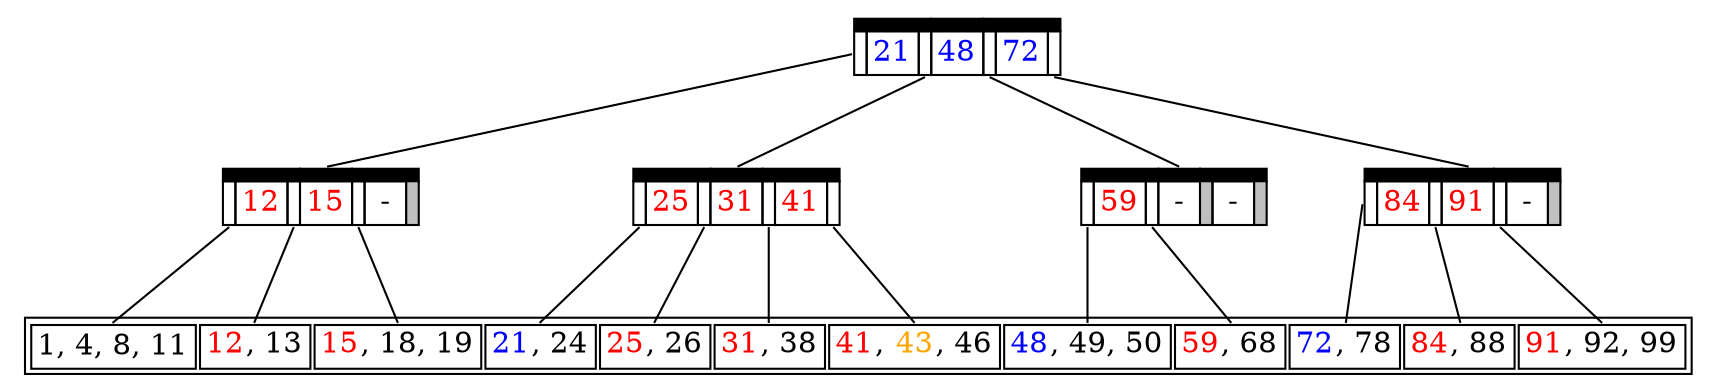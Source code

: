 graph G {
    rankdir=TD;
    splines=false;
    node [shape=plaintext];

    node0 [label=<<TABLE BORDER="0" CELLBORDER="1" CELLSPACING="0">
        <TR><TD HEIGHT="0.5"  BORDER="1" COLSPAN="3" BGCOLOR="black"></TD><TD HEIGHT="0.5"  BORDER="1" COLSPAN="1" BGCOLOR="black" PORT="H"></TD><TD HEIGHT="0.5"  BORDER="1" COLSPAN="3" BGCOLOR="black"></TD></TR>
        <TR>
            <TD ALIGN="CENTER" PORT="f0"></TD>
            <TD ALIGN="CENTER" WIDTH="20"><FONT COLOR="blue">21</FONT></TD>
            <TD ALIGN="CENTER" PORT="f1"></TD>
            <TD ALIGN="CENTER" WIDTH="20"><FONT COLOR="blue">48</FONT></TD>
            <TD ALIGN="CENTER" PORT="f2"></TD>
            <TD ALIGN="CENTER" WIDTH="20"><FONT COLOR="blue">72</FONT></TD>
            <TD ALIGN="CENTER" PORT="f3"></TD>
        </TR>
    </TABLE>>];

    node1 [label=<<TABLE BORDER="0" CELLBORDER="1" CELLSPACING="0">
        <TR><TD HEIGHT="0.5"  BORDER="1" COLSPAN="3" BGCOLOR="black"></TD><TD HEIGHT="0.5"  BORDER="1" COLSPAN="1" BGCOLOR="black" PORT="H"></TD><TD HEIGHT="0.5"  BORDER="1" COLSPAN="3" BGCOLOR="black"></TD></TR>
        <TR>
            <TD ALIGN="CENTER" PORT="f0"></TD>
            <TD ALIGN="CENTER" WIDTH="20"><FONT COLOR="red">12</FONT></TD>
            <TD ALIGN="CENTER" PORT="f1"></TD>
            <TD ALIGN="CENTER" WIDTH="20"><FONT COLOR="red">15</FONT></TD>
            <TD ALIGN="CENTER" PORT="f2"></TD>
            <TD ALIGN="CENTER" WIDTH="20">-</TD>
            <TD ALIGN="CENTER" PORT="f3" BGCOLOR="grey"></TD>
        </TR>
    </TABLE>>];

    node2 [label=<<TABLE BORDER="0" CELLBORDER="1" CELLSPACING="0">
        <TR><TD HEIGHT="0.5"  BORDER="1" COLSPAN="3" BGCOLOR="black"></TD><TD HEIGHT="0.5"  BORDER="1" COLSPAN="1" BGCOLOR="black" PORT="H"></TD><TD HEIGHT="0.5"  BORDER="1" COLSPAN="3" BGCOLOR="black"></TD></TR>
        <TR>
            <TD ALIGN="CENTER" PORT="f0"></TD>
            <TD ALIGN="CENTER" WIDTH="20"><FONT COLOR="red">25</FONT></TD>
            <TD ALIGN="CENTER" PORT="f1"></TD>
            <TD ALIGN="CENTER" WIDTH="20"><FONT COLOR="red">31</FONT></TD>
            <TD ALIGN="CENTER" PORT="f2"></TD>
            <TD ALIGN="CENTER" WIDTH="20"><FONT COLOR="red">41</FONT></TD>
            <TD ALIGN="CENTER" PORT="f3"></TD>
        </TR>
    </TABLE>>];

    node3 [label=<<TABLE BORDER="0" CELLBORDER="1" CELLSPACING="0">
        <TR><TD HEIGHT="0.5"  BORDER="1" COLSPAN="3" BGCOLOR="black"></TD><TD HEIGHT="0.5"  BORDER="1" COLSPAN="1" BGCOLOR="black" PORT="H"></TD><TD HEIGHT="0.5"  BORDER="1" COLSPAN="3" BGCOLOR="black"></TD></TR>
        <TR>
            <TD ALIGN="CENTER" PORT="f0"></TD>
            <TD ALIGN="CENTER" WIDTH="20"><FONT COLOR="red">59</FONT></TD>
            <TD ALIGN="CENTER" PORT="f1"></TD>
            <TD ALIGN="CENTER" WIDTH="20">-</TD>
            <TD ALIGN="CENTER" PORT="f2" BGCOLOR="grey"></TD>
            <TD ALIGN="CENTER" WIDTH="20">-</TD>
            <TD ALIGN="CENTER" PORT="f3" BGCOLOR="grey"></TD>
        </TR>
    </TABLE>>];

    node4 [label=<<TABLE BORDER="0" CELLBORDER="1" CELLSPACING="0">
        <TR><TD HEIGHT="0.5"  BORDER="1" COLSPAN="3" BGCOLOR="black"></TD><TD HEIGHT="0.5"  BORDER="1" COLSPAN="1" BGCOLOR="black" PORT="H"></TD><TD HEIGHT="0.5"  BORDER="1" COLSPAN="3" BGCOLOR="black"></TD></TR>
        <TR>
            <TD ALIGN="CENTER" PORT="f0"></TD>
            <TD ALIGN="CENTER" WIDTH="20"><FONT COLOR="red">84</FONT></TD>
            <TD ALIGN="CENTER" PORT="f1"></TD>
            <TD ALIGN="CENTER" WIDTH="20"><FONT COLOR="red">91</FONT></TD>
            <TD ALIGN="CENTER" PORT="f2"></TD>
            <TD ALIGN="CENTER" WIDTH="20">-</TD>
            <TD ALIGN="CENTER" PORT="f3" BGCOLOR="grey"></TD>
        </TR>
    </TABLE>>];

    arr [label=<<TABLE>
        <TR>
            <TD WIDTH="5" ALIGN="CENTER" PORT="f0">1, 4, 8, 11</TD>
            <TD WIDTH="5" ALIGN="CENTER" PORT="f1"><FONT COLOR="red">12</FONT>, 13</TD>
            <TD WIDTH="5" ALIGN="CENTER" PORT="f2"><FONT COLOR="red">15</FONT>, 18, 19</TD>
            <TD WIDTH="5" ALIGN="CENTER" PORT="f3"><FONT COLOR="blue">21</FONT>, 24</TD>
            <TD WIDTH="5" ALIGN="CENTER" PORT="f4"><FONT COLOR="red">25</FONT>, 26</TD>
            <TD WIDTH="5" ALIGN="CENTER" PORT="f5"><FONT COLOR="red">31</FONT>, 38</TD>
            <TD WIDTH="5" ALIGN="CENTER" PORT="f6"><FONT COLOR="red">41</FONT>, <FONT COLOR="ORANGE">43</FONT>, 46</TD>
            <TD WIDTH="5" ALIGN="CENTER" PORT="f7"><FONT COLOR="blue">48</FONT>, 49, 50</TD>
            <TD WIDTH="5" ALIGN="CENTER" PORT="f8"><FONT COLOR="red">59</FONT>, 68</TD>
            <TD WIDTH="5" ALIGN="CENTER" PORT="f9"><FONT COLOR="blue">72</FONT>, 78</TD>
            <TD WIDTH="5" ALIGN="CENTER" PORT="f10"><FONT COLOR="red">84</FONT>, 88</TD>
            <TD WIDTH="5" ALIGN="CENTER" PORT="f11"><FONT COLOR="red">91</FONT>, 92, 99</TD>
        </TR>
    </TABLE>>];

    node0:f0 -- node1:H
    node1:f0 -- arr:f0
    node1:f1 -- arr:f1
    node1:f2 -- arr:f2
    node0:f1 -- node2:H
    node2:f0 -- arr:f3
    node2:f1 -- arr:f4
    node2:f2 -- arr:f5
    node2:f3 -- arr:f6
    node0:f2 -- node3:H
    node3:f0 -- arr:f7
    node3:f1 -- arr:f8
    node0:f3 -- node4:H
    node4:f0 -- arr:f9
    node4:f1 -- arr:f10
    node4:f2 -- arr:f11

}
